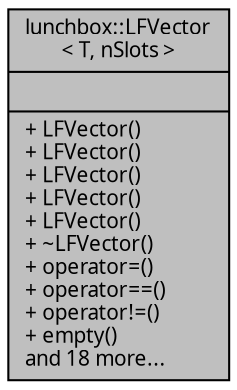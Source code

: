 digraph "lunchbox::LFVector&lt; T, nSlots &gt;"
{
  edge [fontname="Sans",fontsize="10",labelfontname="Sans",labelfontsize="10"];
  node [fontname="Sans",fontsize="10",shape=record];
  Node1 [label="{lunchbox::LFVector\l\< T, nSlots \>\n||+ LFVector()\l+ LFVector()\l+ LFVector()\l+ LFVector()\l+ LFVector()\l+ ~LFVector()\l+ operator=()\l+ operator==()\l+ operator!=()\l+ empty()\land 18 more...\l}",height=0.2,width=0.4,color="black", fillcolor="grey75", style="filled" fontcolor="black"];
}
